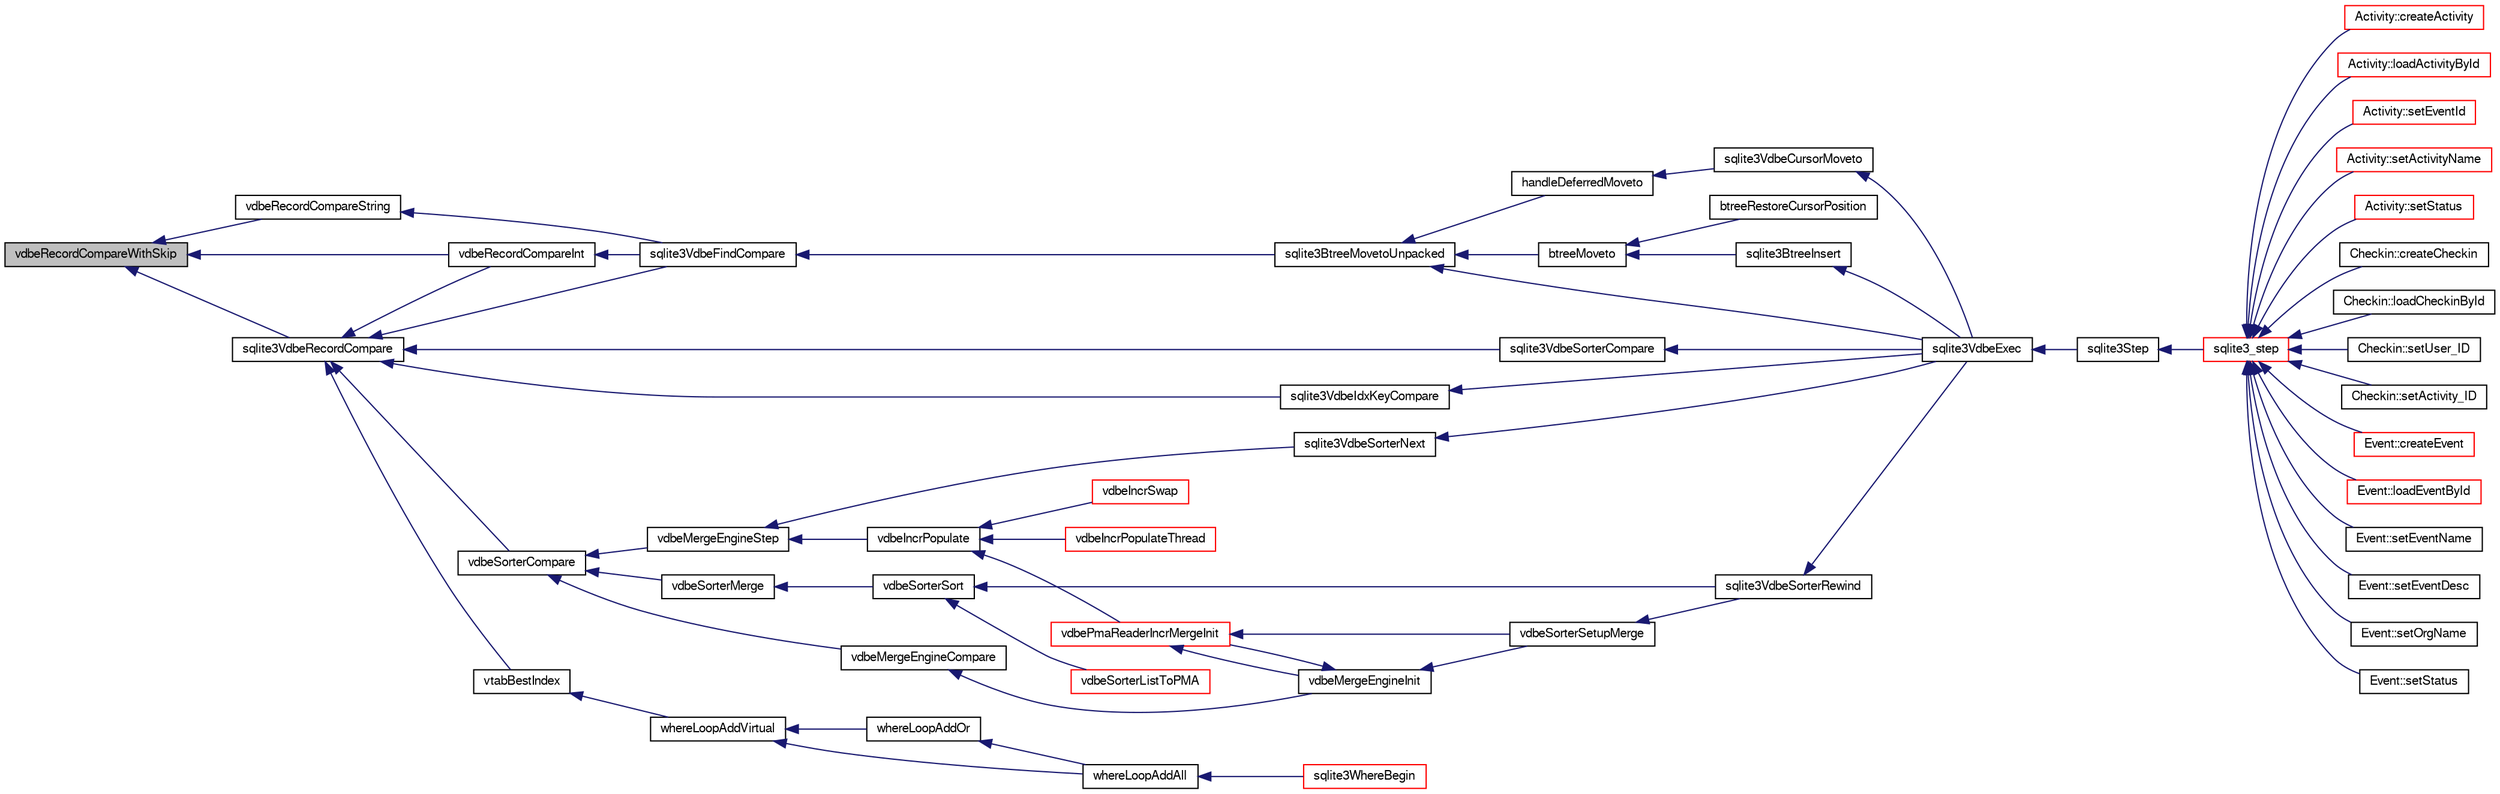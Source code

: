 digraph "vdbeRecordCompareWithSkip"
{
  edge [fontname="FreeSans",fontsize="10",labelfontname="FreeSans",labelfontsize="10"];
  node [fontname="FreeSans",fontsize="10",shape=record];
  rankdir="LR";
  Node876793 [label="vdbeRecordCompareWithSkip",height=0.2,width=0.4,color="black", fillcolor="grey75", style="filled", fontcolor="black"];
  Node876793 -> Node876794 [dir="back",color="midnightblue",fontsize="10",style="solid",fontname="FreeSans"];
  Node876794 [label="sqlite3VdbeRecordCompare",height=0.2,width=0.4,color="black", fillcolor="white", style="filled",URL="$sqlite3_8c.html#a58c98706c7f8dd49c401c05bfe4932da"];
  Node876794 -> Node876795 [dir="back",color="midnightblue",fontsize="10",style="solid",fontname="FreeSans"];
  Node876795 [label="vdbeRecordCompareInt",height=0.2,width=0.4,color="black", fillcolor="white", style="filled",URL="$sqlite3_8c.html#a459104c31aa42ddf98d697d52e21270d"];
  Node876795 -> Node876796 [dir="back",color="midnightblue",fontsize="10",style="solid",fontname="FreeSans"];
  Node876796 [label="sqlite3VdbeFindCompare",height=0.2,width=0.4,color="black", fillcolor="white", style="filled",URL="$sqlite3_8c.html#ad9c940db4ada13b5cafa9db531e0490f"];
  Node876796 -> Node876797 [dir="back",color="midnightblue",fontsize="10",style="solid",fontname="FreeSans"];
  Node876797 [label="sqlite3BtreeMovetoUnpacked",height=0.2,width=0.4,color="black", fillcolor="white", style="filled",URL="$sqlite3_8c.html#a6d0b5aed55d5e85a0a6bfcae169fe579"];
  Node876797 -> Node876798 [dir="back",color="midnightblue",fontsize="10",style="solid",fontname="FreeSans"];
  Node876798 [label="btreeMoveto",height=0.2,width=0.4,color="black", fillcolor="white", style="filled",URL="$sqlite3_8c.html#a13481d732f5bb516f599d16a428034c4"];
  Node876798 -> Node876799 [dir="back",color="midnightblue",fontsize="10",style="solid",fontname="FreeSans"];
  Node876799 [label="btreeRestoreCursorPosition",height=0.2,width=0.4,color="black", fillcolor="white", style="filled",URL="$sqlite3_8c.html#ac3fe093bc4fe5a20ac5d5cabf99e119a"];
  Node876798 -> Node876800 [dir="back",color="midnightblue",fontsize="10",style="solid",fontname="FreeSans"];
  Node876800 [label="sqlite3BtreeInsert",height=0.2,width=0.4,color="black", fillcolor="white", style="filled",URL="$sqlite3_8c.html#aa6c6b68ed28d38984e5fa329794d7f02"];
  Node876800 -> Node876801 [dir="back",color="midnightblue",fontsize="10",style="solid",fontname="FreeSans"];
  Node876801 [label="sqlite3VdbeExec",height=0.2,width=0.4,color="black", fillcolor="white", style="filled",URL="$sqlite3_8c.html#a8ce40a614bdc56719c4d642b1e4dfb21"];
  Node876801 -> Node876802 [dir="back",color="midnightblue",fontsize="10",style="solid",fontname="FreeSans"];
  Node876802 [label="sqlite3Step",height=0.2,width=0.4,color="black", fillcolor="white", style="filled",URL="$sqlite3_8c.html#a3f2872e873e2758a4beedad1d5113554"];
  Node876802 -> Node876803 [dir="back",color="midnightblue",fontsize="10",style="solid",fontname="FreeSans"];
  Node876803 [label="sqlite3_step",height=0.2,width=0.4,color="red", fillcolor="white", style="filled",URL="$sqlite3_8h.html#ac1e491ce36b7471eb28387f7d3c74334"];
  Node876803 -> Node876804 [dir="back",color="midnightblue",fontsize="10",style="solid",fontname="FreeSans"];
  Node876804 [label="Activity::createActivity",height=0.2,width=0.4,color="red", fillcolor="white", style="filled",URL="$classActivity.html#a813cc5e52c14ab49b39014c134e3425b"];
  Node876803 -> Node876807 [dir="back",color="midnightblue",fontsize="10",style="solid",fontname="FreeSans"];
  Node876807 [label="Activity::loadActivityById",height=0.2,width=0.4,color="red", fillcolor="white", style="filled",URL="$classActivity.html#abe4ffb4f08a47212ebf9013259d9e7fd"];
  Node876803 -> Node876809 [dir="back",color="midnightblue",fontsize="10",style="solid",fontname="FreeSans"];
  Node876809 [label="Activity::setEventId",height=0.2,width=0.4,color="red", fillcolor="white", style="filled",URL="$classActivity.html#adb1d0fd0d08f473e068f0a4086bfa9ca"];
  Node876803 -> Node876810 [dir="back",color="midnightblue",fontsize="10",style="solid",fontname="FreeSans"];
  Node876810 [label="Activity::setActivityName",height=0.2,width=0.4,color="red", fillcolor="white", style="filled",URL="$classActivity.html#a62dc3737b33915a36086f9dd26d16a81"];
  Node876803 -> Node876811 [dir="back",color="midnightblue",fontsize="10",style="solid",fontname="FreeSans"];
  Node876811 [label="Activity::setStatus",height=0.2,width=0.4,color="red", fillcolor="white", style="filled",URL="$classActivity.html#af618135a7738f4d2a7ee147a8ef912ea"];
  Node876803 -> Node876812 [dir="back",color="midnightblue",fontsize="10",style="solid",fontname="FreeSans"];
  Node876812 [label="Checkin::createCheckin",height=0.2,width=0.4,color="black", fillcolor="white", style="filled",URL="$classCheckin.html#a4e40acdf7fff0e607f6de4f24f3a163c"];
  Node876803 -> Node876813 [dir="back",color="midnightblue",fontsize="10",style="solid",fontname="FreeSans"];
  Node876813 [label="Checkin::loadCheckinById",height=0.2,width=0.4,color="black", fillcolor="white", style="filled",URL="$classCheckin.html#a3461f70ea6c68475225f2a07f78a21e0"];
  Node876803 -> Node876814 [dir="back",color="midnightblue",fontsize="10",style="solid",fontname="FreeSans"];
  Node876814 [label="Checkin::setUser_ID",height=0.2,width=0.4,color="black", fillcolor="white", style="filled",URL="$classCheckin.html#a76ab640f4f912876dbebf183db5359c6"];
  Node876803 -> Node876815 [dir="back",color="midnightblue",fontsize="10",style="solid",fontname="FreeSans"];
  Node876815 [label="Checkin::setActivity_ID",height=0.2,width=0.4,color="black", fillcolor="white", style="filled",URL="$classCheckin.html#ab2ff3ec2604ec73a42af25874a00b232"];
  Node876803 -> Node876816 [dir="back",color="midnightblue",fontsize="10",style="solid",fontname="FreeSans"];
  Node876816 [label="Event::createEvent",height=0.2,width=0.4,color="red", fillcolor="white", style="filled",URL="$classEvent.html#a77adb9f4a46ffb32c2d931f0691f5903"];
  Node876803 -> Node876817 [dir="back",color="midnightblue",fontsize="10",style="solid",fontname="FreeSans"];
  Node876817 [label="Event::loadEventById",height=0.2,width=0.4,color="red", fillcolor="white", style="filled",URL="$classEvent.html#afa66cea33f722dbeecb69cc98fdea055"];
  Node876803 -> Node876818 [dir="back",color="midnightblue",fontsize="10",style="solid",fontname="FreeSans"];
  Node876818 [label="Event::setEventName",height=0.2,width=0.4,color="black", fillcolor="white", style="filled",URL="$classEvent.html#a10596b6ca077df05184e30d62b08729d"];
  Node876803 -> Node876819 [dir="back",color="midnightblue",fontsize="10",style="solid",fontname="FreeSans"];
  Node876819 [label="Event::setEventDesc",height=0.2,width=0.4,color="black", fillcolor="white", style="filled",URL="$classEvent.html#ae36b8377dcae792f1c5c4726024c981b"];
  Node876803 -> Node876820 [dir="back",color="midnightblue",fontsize="10",style="solid",fontname="FreeSans"];
  Node876820 [label="Event::setOrgName",height=0.2,width=0.4,color="black", fillcolor="white", style="filled",URL="$classEvent.html#a19aac0f776bd764563a54977656cf680"];
  Node876803 -> Node876821 [dir="back",color="midnightblue",fontsize="10",style="solid",fontname="FreeSans"];
  Node876821 [label="Event::setStatus",height=0.2,width=0.4,color="black", fillcolor="white", style="filled",URL="$classEvent.html#ab0a6b9285af0f4172eb841e2b80f8972"];
  Node876797 -> Node877062 [dir="back",color="midnightblue",fontsize="10",style="solid",fontname="FreeSans"];
  Node877062 [label="handleDeferredMoveto",height=0.2,width=0.4,color="black", fillcolor="white", style="filled",URL="$sqlite3_8c.html#a30223c4bd215cdaa5f3bc6cbe6773577"];
  Node877062 -> Node877063 [dir="back",color="midnightblue",fontsize="10",style="solid",fontname="FreeSans"];
  Node877063 [label="sqlite3VdbeCursorMoveto",height=0.2,width=0.4,color="black", fillcolor="white", style="filled",URL="$sqlite3_8c.html#abee4b21fc4d7c45b2a477599de6a97e5"];
  Node877063 -> Node876801 [dir="back",color="midnightblue",fontsize="10",style="solid",fontname="FreeSans"];
  Node876797 -> Node876801 [dir="back",color="midnightblue",fontsize="10",style="solid",fontname="FreeSans"];
  Node876794 -> Node876796 [dir="back",color="midnightblue",fontsize="10",style="solid",fontname="FreeSans"];
  Node876794 -> Node877064 [dir="back",color="midnightblue",fontsize="10",style="solid",fontname="FreeSans"];
  Node877064 [label="sqlite3VdbeIdxKeyCompare",height=0.2,width=0.4,color="black", fillcolor="white", style="filled",URL="$sqlite3_8c.html#a633ec6b384086f70ef61b64a5269afc9"];
  Node877064 -> Node876801 [dir="back",color="midnightblue",fontsize="10",style="solid",fontname="FreeSans"];
  Node876794 -> Node877065 [dir="back",color="midnightblue",fontsize="10",style="solid",fontname="FreeSans"];
  Node877065 [label="vdbeSorterCompare",height=0.2,width=0.4,color="black", fillcolor="white", style="filled",URL="$sqlite3_8c.html#a26a68c900e02f2594095fbb9847bcfcb"];
  Node877065 -> Node877066 [dir="back",color="midnightblue",fontsize="10",style="solid",fontname="FreeSans"];
  Node877066 [label="vdbeSorterMerge",height=0.2,width=0.4,color="black", fillcolor="white", style="filled",URL="$sqlite3_8c.html#aaa5703afbca87873591cd9aaf20c07c1"];
  Node877066 -> Node877067 [dir="back",color="midnightblue",fontsize="10",style="solid",fontname="FreeSans"];
  Node877067 [label="vdbeSorterSort",height=0.2,width=0.4,color="black", fillcolor="white", style="filled",URL="$sqlite3_8c.html#a37472d80f20a7dec4ce84ad277d3341c"];
  Node877067 -> Node877068 [dir="back",color="midnightblue",fontsize="10",style="solid",fontname="FreeSans"];
  Node877068 [label="vdbeSorterListToPMA",height=0.2,width=0.4,color="red", fillcolor="white", style="filled",URL="$sqlite3_8c.html#af6e1d043f93889ac86724fc534814300"];
  Node877067 -> Node877072 [dir="back",color="midnightblue",fontsize="10",style="solid",fontname="FreeSans"];
  Node877072 [label="sqlite3VdbeSorterRewind",height=0.2,width=0.4,color="black", fillcolor="white", style="filled",URL="$sqlite3_8c.html#a31677d178ebf96ee6034a05660e1f4bf"];
  Node877072 -> Node876801 [dir="back",color="midnightblue",fontsize="10",style="solid",fontname="FreeSans"];
  Node877065 -> Node877073 [dir="back",color="midnightblue",fontsize="10",style="solid",fontname="FreeSans"];
  Node877073 [label="vdbeMergeEngineStep",height=0.2,width=0.4,color="black", fillcolor="white", style="filled",URL="$sqlite3_8c.html#a36af2b5bd30bb2d097a185ce7b349aed"];
  Node877073 -> Node877074 [dir="back",color="midnightblue",fontsize="10",style="solid",fontname="FreeSans"];
  Node877074 [label="vdbeIncrPopulate",height=0.2,width=0.4,color="black", fillcolor="white", style="filled",URL="$sqlite3_8c.html#a157a9f79260999f8f5f336d246f7b1bd"];
  Node877074 -> Node877075 [dir="back",color="midnightblue",fontsize="10",style="solid",fontname="FreeSans"];
  Node877075 [label="vdbeIncrPopulateThread",height=0.2,width=0.4,color="red", fillcolor="white", style="filled",URL="$sqlite3_8c.html#ae7c977e9bc712052464f45c67e95847b"];
  Node877074 -> Node877077 [dir="back",color="midnightblue",fontsize="10",style="solid",fontname="FreeSans"];
  Node877077 [label="vdbeIncrSwap",height=0.2,width=0.4,color="red", fillcolor="white", style="filled",URL="$sqlite3_8c.html#a8f7f6718c318c3268d28964e2b983225"];
  Node877074 -> Node877084 [dir="back",color="midnightblue",fontsize="10",style="solid",fontname="FreeSans"];
  Node877084 [label="vdbePmaReaderIncrMergeInit",height=0.2,width=0.4,color="red", fillcolor="white", style="filled",URL="$sqlite3_8c.html#a8174970251c49119bb287029eb1d3aed"];
  Node877084 -> Node877083 [dir="back",color="midnightblue",fontsize="10",style="solid",fontname="FreeSans"];
  Node877083 [label="vdbeMergeEngineInit",height=0.2,width=0.4,color="black", fillcolor="white", style="filled",URL="$sqlite3_8c.html#aa3c8bfc9bbc60c4bc1402369750c8c1f"];
  Node877083 -> Node877084 [dir="back",color="midnightblue",fontsize="10",style="solid",fontname="FreeSans"];
  Node877083 -> Node877082 [dir="back",color="midnightblue",fontsize="10",style="solid",fontname="FreeSans"];
  Node877082 [label="vdbeSorterSetupMerge",height=0.2,width=0.4,color="black", fillcolor="white", style="filled",URL="$sqlite3_8c.html#a82088507aafeedcc04af031f7ea0bbd8"];
  Node877082 -> Node877072 [dir="back",color="midnightblue",fontsize="10",style="solid",fontname="FreeSans"];
  Node877084 -> Node877082 [dir="back",color="midnightblue",fontsize="10",style="solid",fontname="FreeSans"];
  Node877073 -> Node877087 [dir="back",color="midnightblue",fontsize="10",style="solid",fontname="FreeSans"];
  Node877087 [label="sqlite3VdbeSorterNext",height=0.2,width=0.4,color="black", fillcolor="white", style="filled",URL="$sqlite3_8c.html#a2c124733226f09f5b5ac860635be7850"];
  Node877087 -> Node876801 [dir="back",color="midnightblue",fontsize="10",style="solid",fontname="FreeSans"];
  Node877065 -> Node877088 [dir="back",color="midnightblue",fontsize="10",style="solid",fontname="FreeSans"];
  Node877088 [label="vdbeMergeEngineCompare",height=0.2,width=0.4,color="black", fillcolor="white", style="filled",URL="$sqlite3_8c.html#a828af0ac9092cfce3a40e78e66dd0039"];
  Node877088 -> Node877083 [dir="back",color="midnightblue",fontsize="10",style="solid",fontname="FreeSans"];
  Node876794 -> Node877089 [dir="back",color="midnightblue",fontsize="10",style="solid",fontname="FreeSans"];
  Node877089 [label="sqlite3VdbeSorterCompare",height=0.2,width=0.4,color="black", fillcolor="white", style="filled",URL="$sqlite3_8c.html#a6e73d18bbcc57eb7069169ef7122686c"];
  Node877089 -> Node876801 [dir="back",color="midnightblue",fontsize="10",style="solid",fontname="FreeSans"];
  Node876794 -> Node877090 [dir="back",color="midnightblue",fontsize="10",style="solid",fontname="FreeSans"];
  Node877090 [label="vtabBestIndex",height=0.2,width=0.4,color="black", fillcolor="white", style="filled",URL="$sqlite3_8c.html#a7c9e7ebb514ed9b71c217bf567decf82"];
  Node877090 -> Node877091 [dir="back",color="midnightblue",fontsize="10",style="solid",fontname="FreeSans"];
  Node877091 [label="whereLoopAddVirtual",height=0.2,width=0.4,color="black", fillcolor="white", style="filled",URL="$sqlite3_8c.html#a33925379c63da49cea2e66c7780a4873"];
  Node877091 -> Node877092 [dir="back",color="midnightblue",fontsize="10",style="solid",fontname="FreeSans"];
  Node877092 [label="whereLoopAddOr",height=0.2,width=0.4,color="black", fillcolor="white", style="filled",URL="$sqlite3_8c.html#a97235f1da77b1e3f85d7132c9229234c"];
  Node877092 -> Node877093 [dir="back",color="midnightblue",fontsize="10",style="solid",fontname="FreeSans"];
  Node877093 [label="whereLoopAddAll",height=0.2,width=0.4,color="black", fillcolor="white", style="filled",URL="$sqlite3_8c.html#a861eb511463c5b852550018fee710f53"];
  Node877093 -> Node876896 [dir="back",color="midnightblue",fontsize="10",style="solid",fontname="FreeSans"];
  Node876896 [label="sqlite3WhereBegin",height=0.2,width=0.4,color="red", fillcolor="white", style="filled",URL="$sqlite3_8c.html#acad049f5c9a96a8118cffd5e5ce89f7c"];
  Node877091 -> Node877093 [dir="back",color="midnightblue",fontsize="10",style="solid",fontname="FreeSans"];
  Node876793 -> Node876795 [dir="back",color="midnightblue",fontsize="10",style="solid",fontname="FreeSans"];
  Node876793 -> Node877094 [dir="back",color="midnightblue",fontsize="10",style="solid",fontname="FreeSans"];
  Node877094 [label="vdbeRecordCompareString",height=0.2,width=0.4,color="black", fillcolor="white", style="filled",URL="$sqlite3_8c.html#af821a18a0284c3656bc001223fae440b"];
  Node877094 -> Node876796 [dir="back",color="midnightblue",fontsize="10",style="solid",fontname="FreeSans"];
}
